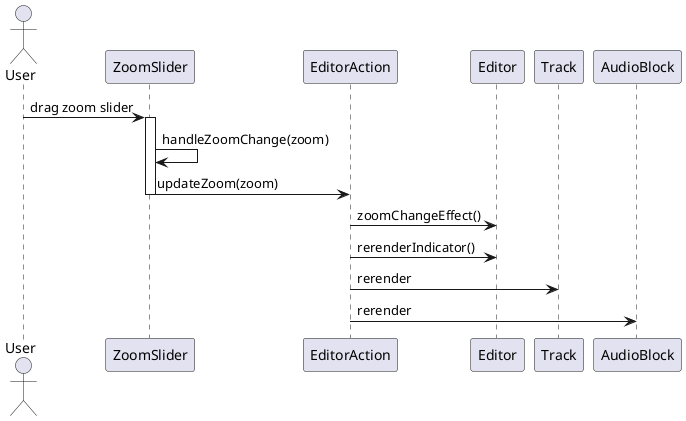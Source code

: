 @startuml
actor User

User -> ZoomSlider: drag zoom slider
activate ZoomSlider
ZoomSlider -> ZoomSlider: handleZoomChange(zoom)
ZoomSlider -> EditorAction: updateZoom(zoom)
deactivate ZoomSlider
EditorAction -> Editor: zoomChangeEffect()
EditorAction -> Editor: rerenderIndicator()
EditorAction -> Track: rerender
EditorAction -> AudioBlock: rerender

@enduml
